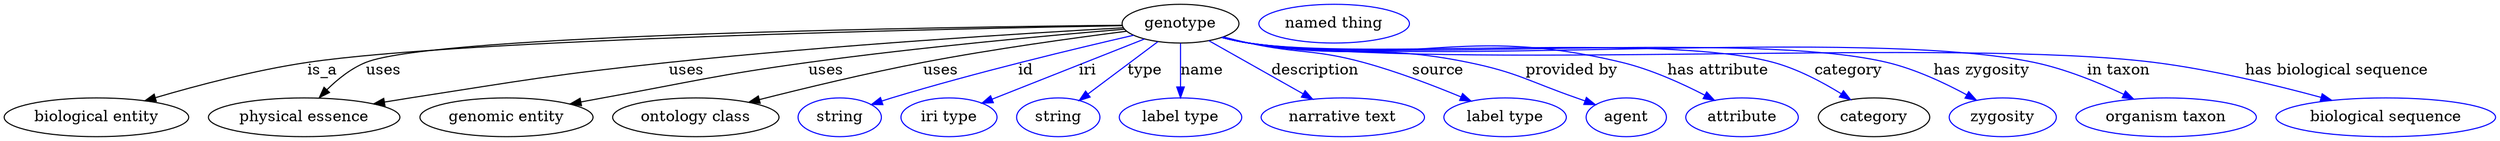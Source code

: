 digraph {
	graph [bb="0,0,2300.5,123"];
	node [label="\N"];
	genotype	[height=0.5,
		label=genotype,
		pos="1086.1,105",
		width=1.4985];
	"biological entity"	[height=0.5,
		pos="85.142,18",
		width=2.3651];
	genotype -> "biological entity"	[label=is_a,
		lp="294.14,61.5",
		pos="e,130.3,33.428 1032.4,103.12 876.4,100.34 425.88,90.608 280.14,69 232.22,61.895 179.03,47.825 140.32,36.416"];
	"physical essence"	[height=0.5,
		pos="277.14,18",
		width=2.4553];
	genotype -> "physical essence"	[label=uses,
		lp="350.64,61.5",
		pos="e,291.12,36.249 1032.3,103.54 870.82,101.89 398.31,94.874 334.14,69 320.52,63.508 307.95,53.307 298.1,43.544"];
	genotype -> "physical essence"	[label=uses,
		lp="629.64,61.5",
		pos="e,341,30.532 1033.2,101.18 945.64,96.269 765.24,85.112 613.14,69 506.51,57.705 480.08,52.591 374.14,36 366.6,34.819 358.74,33.533 \
350.9,32.214"];
	"genomic entity"	[height=0.5,
		pos="463.14,18",
		width=2.2206];
	genotype -> "genomic entity"	[label=uses,
		lp="758.64,61.5",
		pos="e,522,30.387 1034.1,99.86 966.65,94.223 845.32,83.192 742.14,69 657.23,57.322 636.46,51.374 552.14,36 545.59,34.806 538.77,33.541 \
531.96,32.263"];
	"ontology class"	[height=0.5,
		pos="638.14,18",
		width=2.1304];
	genotype -> "ontology class"	[label=uses,
		lp="864.64,61.5",
		pos="e,687.1,31.944 1036.2,97.957 987.94,91.802 912.74,81.415 848.14,69 796.69,59.112 738.81,45.113 696.87,34.442"];
	id	[color=blue,
		height=0.5,
		label=string,
		pos="771.14,18",
		width=1.0652];
	genotype -> id	[color=blue,
		label=id,
		lp="943.14,61.5",
		pos="e,800.19,29.766 1042.8,94.243 989.7,81.996 897.18,59.703 819.14,36 816.05,35.062 812.87,34.046 809.68,32.993",
		style=solid];
	iri	[color=blue,
		height=0.5,
		label="iri type",
		pos="872.14,18",
		width=1.2277];
	genotype -> iri	[color=blue,
		label=iri,
		lp="1000.1,61.5",
		pos="e,902.58,31.088 1052.7,90.719 1014.6,75.589 952.42,50.886 911.88,34.785",
		style=solid];
	type	[color=blue,
		height=0.5,
		label=string,
		pos="973.14,18",
		width=1.0652];
	genotype -> type	[color=blue,
		label=type,
		lp="1053.1,61.5",
		pos="e,992.51,33.569 1065.2,88.211 1046.9,74.516 1020.5,54.598 1000.6,39.642",
		style=solid];
	name	[color=blue,
		height=0.5,
		label="label type",
		pos="1086.1,18",
		width=1.5707];
	genotype -> name	[color=blue,
		label=name,
		lp="1106.1,61.5",
		pos="e,1086.1,36.175 1086.1,86.799 1086.1,75.163 1086.1,59.548 1086.1,46.237",
		style=solid];
	description	[color=blue,
		height=0.5,
		label="narrative text",
		pos="1236.1,18",
		width=2.0943];
	genotype -> description	[color=blue,
		label=description,
		lp="1210.6,61.5",
		pos="e,1208.3,34.789 1112.3,89.194 1136.4,75.519 1172.5,55.069 1199.5,39.764",
		style=solid];
	source	[color=blue,
		height=0.5,
		label="label type",
		pos="1386.1,18",
		width=1.5707];
	genotype -> source	[color=blue,
		label=source,
		lp="1324.1,61.5",
		pos="e,1354.7,33.025 1125.4,92.607 1132.9,90.601 1140.7,88.635 1148.1,87 1195.2,76.611 1208.6,81.66 1255.1,69 1286.1,60.585 1319.8,47.598 \
1345.3,36.969",
		style=solid];
	"provided by"	[color=blue,
		height=0.5,
		label=agent,
		pos="1498.1,18",
		width=1.0291];
	genotype -> "provided by"	[color=blue,
		label="provided by",
		lp="1447.6,61.5",
		pos="e,1469.5,29.767 1124.6,92.307 1132.3,90.279 1140.5,88.382 1148.1,87 1237.7,70.901 1263,87.384 1352.1,69 1398,59.547 1408,51.448 \
1452.1,36 1454.7,35.109 1457.3,34.177 1460,33.229",
		style=solid];
	"has attribute"	[color=blue,
		height=0.5,
		label=attribute,
		pos="1605.1,18",
		width=1.4443];
	genotype -> "has attribute"	[color=blue,
		label="has attribute",
		lp="1583.1,61.5",
		pos="e,1579.7,33.78 1124.2,92.173 1132.1,90.13 1140.3,88.261 1148.1,87 1300.2,62.498 1344.5,105.24 1494.1,69 1521,62.5 1549.3,49.609 \
1570.7,38.545",
		style=solid];
	category	[height=0.5,
		pos="1726.1,18",
		width=1.4263];
	genotype -> category	[color=blue,
		label=category,
		lp="1703.6,61.5",
		pos="e,1704.7,34.392 1124.2,92.081 1132.1,90.045 1140.3,88.202 1148.1,87 1255,70.602 1529.9,97.558 1634.1,69 1656.2,62.946 1678.9,50.734 \
1696.2,39.895",
		style=solid];
	"has zygosity"	[color=blue,
		height=0.5,
		label=zygosity,
		pos="1845.1,18",
		width=1.3721];
	genotype -> "has zygosity"	[color=blue,
		label="has zygosity",
		lp="1826.6,61.5",
		pos="e,1820.9,33.954 1123.9,92.127 1131.8,90.06 1140.2,88.193 1148.1,87 1278.1,67.49 1611.4,99.671 1739.1,69 1764.9,62.822 1791.8,50.013 \
1812.1,38.907",
		style=solid];
	"in taxon"	[color=blue,
		height=0.5,
		label="organism taxon",
		pos="1996.1,18",
		width=2.3109];
	genotype -> "in taxon"	[color=blue,
		label="in taxon",
		lp="1952.1,61.5",
		pos="e,1966.3,34.96 1123.9,92.092 1131.8,90.027 1140.2,88.171 1148.1,87 1308,63.46 1717,102.42 1875.1,69 1903.7,62.968 1934,50.421 1957.2,\
39.405",
		style=solid];
	"has biological sequence"	[color=blue,
		height=0.5,
		label="biological sequence",
		pos="2199.1,18",
		width=2.8164];
	genotype -> "has biological sequence"	[color=blue,
		label="has biological sequence",
		lp="2153.6,61.5",
		pos="e,2149.1,33.814 1123.9,92.072 1131.8,90.009 1140.2,88.158 1148.1,87 1332.2,60.199 1800.6,92.29 1985.1,69 2038,62.331 2096.9,48.063 \
2139.4,36.469",
		style=solid];
	"named thing_category"	[color=blue,
		height=0.5,
		label="named thing",
		pos="1227.1,105",
		width=1.9318];
}
